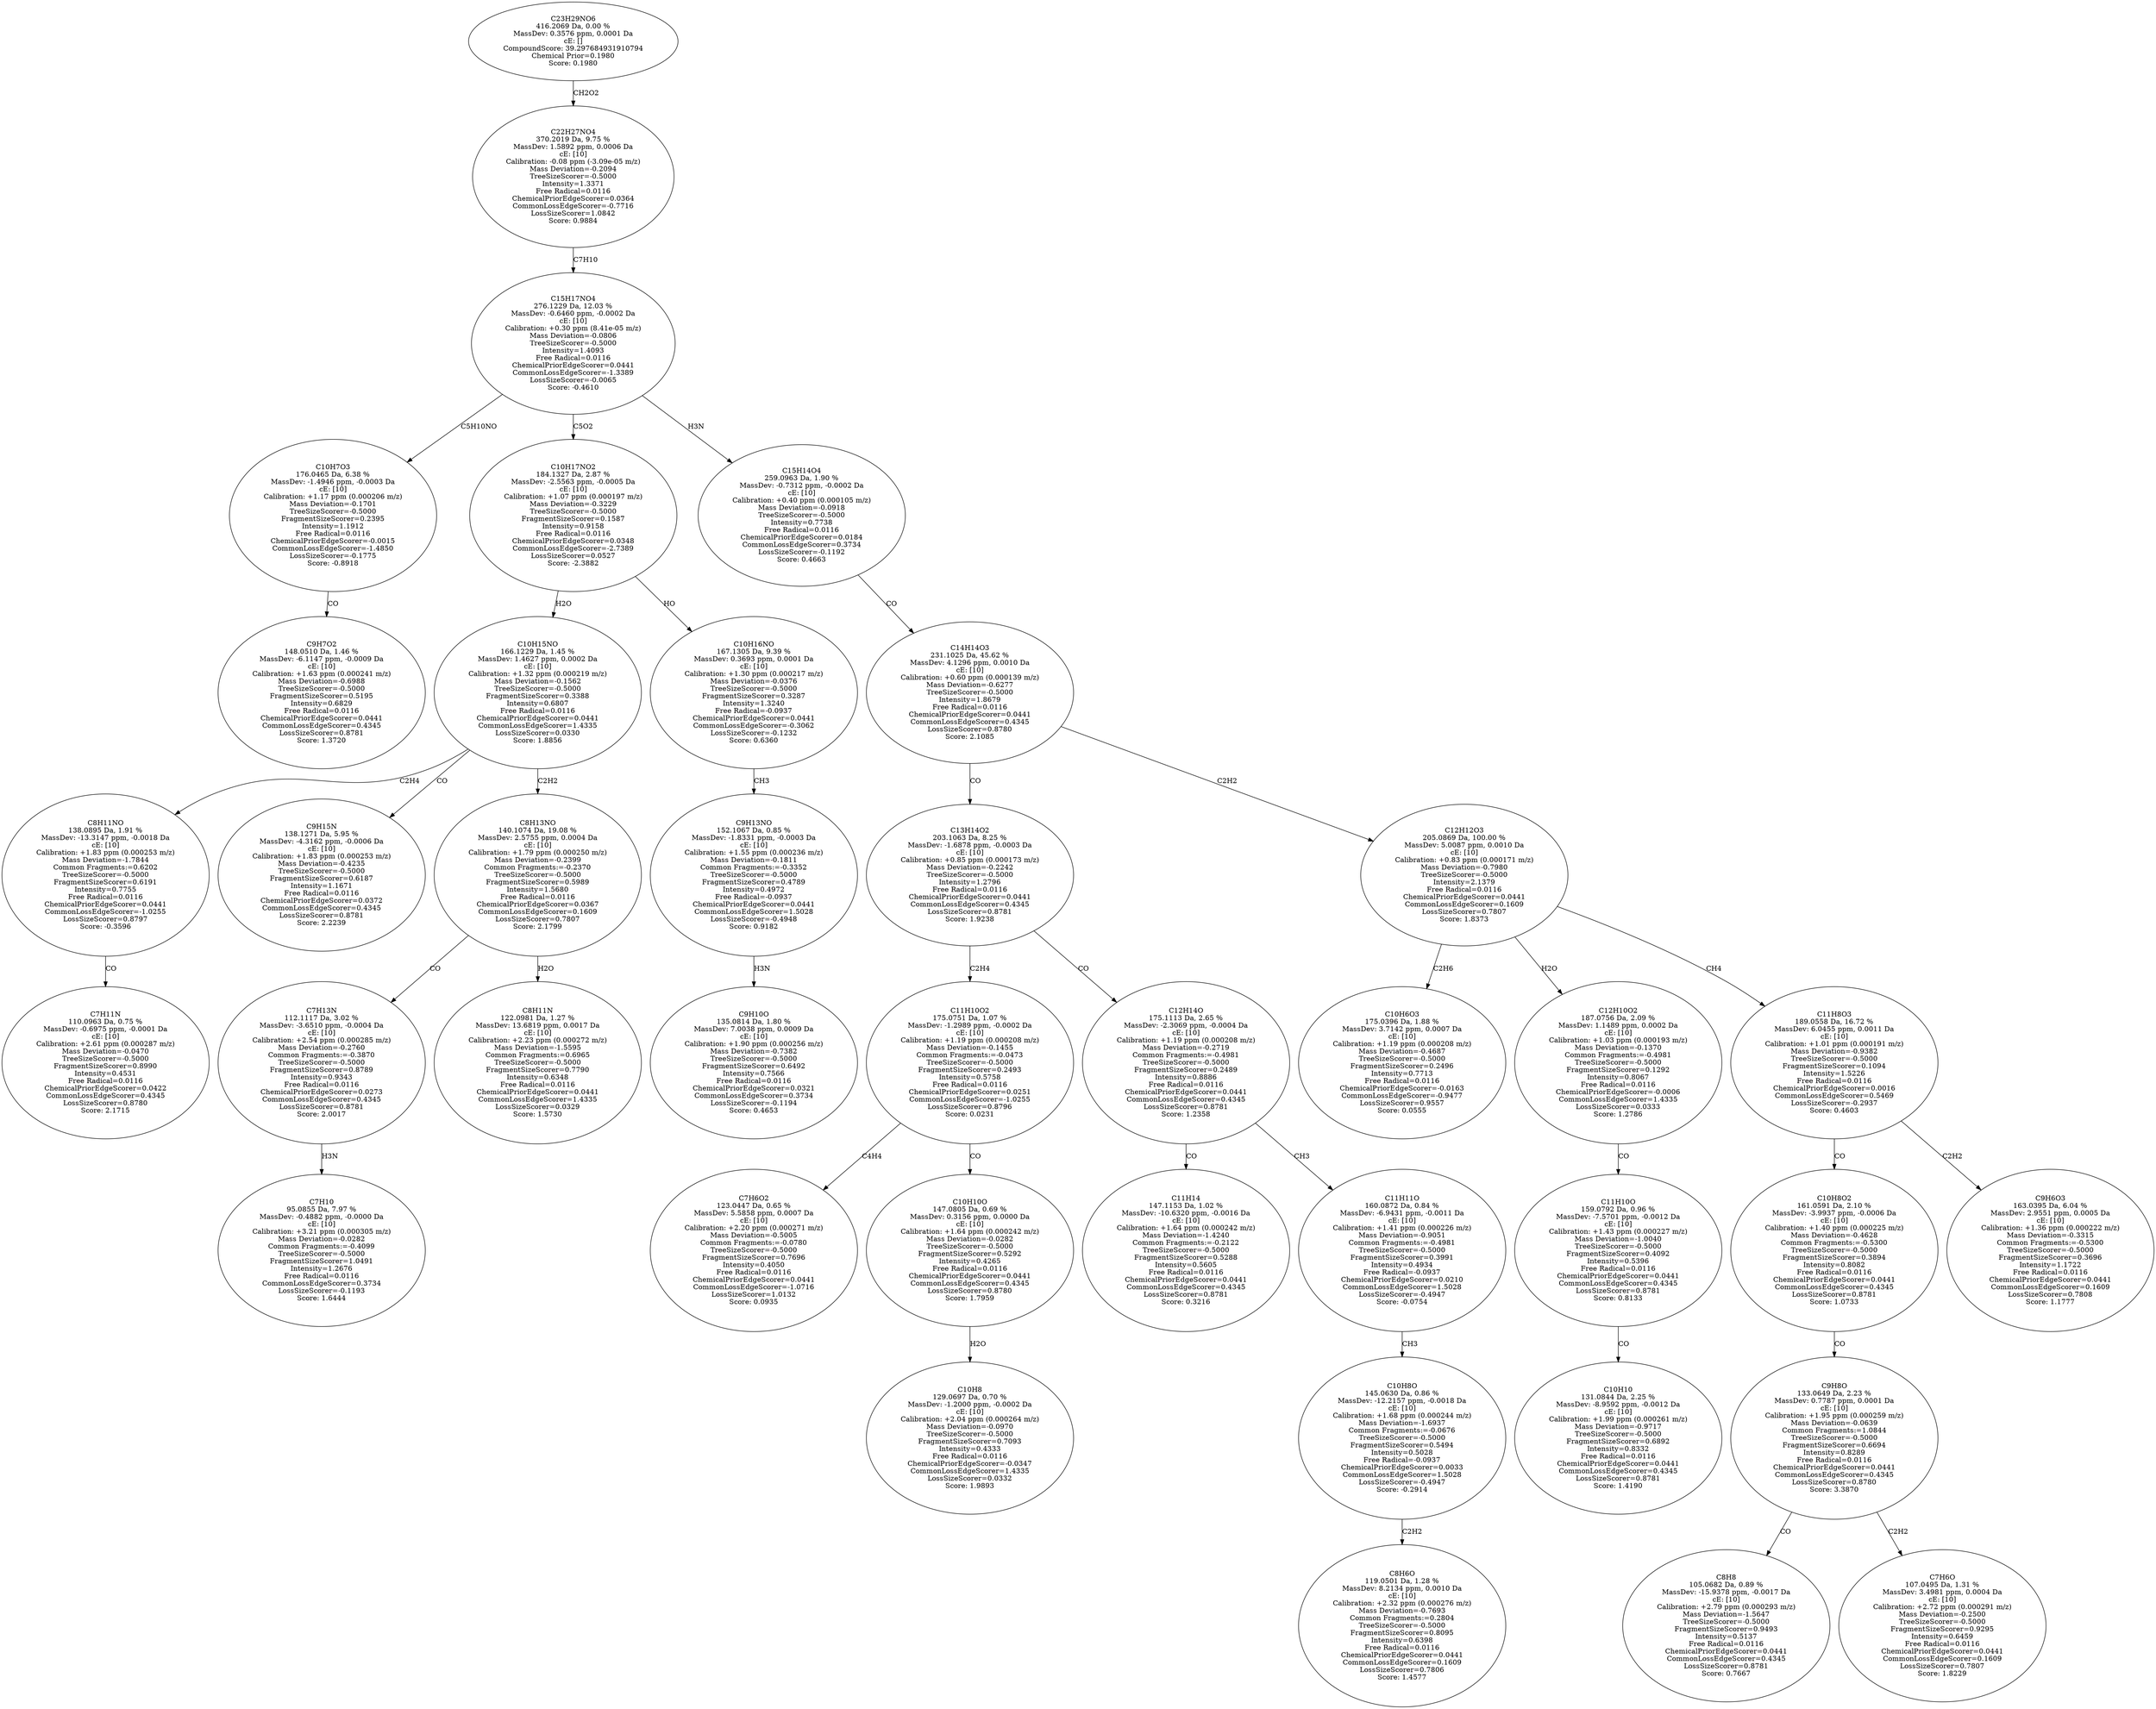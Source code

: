 strict digraph {
v1 [label="C9H7O2\n148.0510 Da, 1.46 %\nMassDev: -6.1147 ppm, -0.0009 Da\ncE: [10]\nCalibration: +1.63 ppm (0.000241 m/z)\nMass Deviation=-0.6988\nTreeSizeScorer=-0.5000\nFragmentSizeScorer=0.5195\nIntensity=0.6829\nFree Radical=0.0116\nChemicalPriorEdgeScorer=0.0441\nCommonLossEdgeScorer=0.4345\nLossSizeScorer=0.8781\nScore: 1.3720"];
v2 [label="C10H7O3\n176.0465 Da, 6.38 %\nMassDev: -1.4946 ppm, -0.0003 Da\ncE: [10]\nCalibration: +1.17 ppm (0.000206 m/z)\nMass Deviation=-0.1701\nTreeSizeScorer=-0.5000\nFragmentSizeScorer=0.2395\nIntensity=1.1912\nFree Radical=0.0116\nChemicalPriorEdgeScorer=-0.0015\nCommonLossEdgeScorer=-1.4850\nLossSizeScorer=-0.1775\nScore: -0.8918"];
v3 [label="C7H11N\n110.0963 Da, 0.75 %\nMassDev: -0.6975 ppm, -0.0001 Da\ncE: [10]\nCalibration: +2.61 ppm (0.000287 m/z)\nMass Deviation=-0.0470\nTreeSizeScorer=-0.5000\nFragmentSizeScorer=0.8990\nIntensity=0.4531\nFree Radical=0.0116\nChemicalPriorEdgeScorer=0.0422\nCommonLossEdgeScorer=0.4345\nLossSizeScorer=0.8780\nScore: 2.1715"];
v4 [label="C8H11NO\n138.0895 Da, 1.91 %\nMassDev: -13.3147 ppm, -0.0018 Da\ncE: [10]\nCalibration: +1.83 ppm (0.000253 m/z)\nMass Deviation=-1.7844\nCommon Fragments:=0.6202\nTreeSizeScorer=-0.5000\nFragmentSizeScorer=0.6191\nIntensity=0.7755\nFree Radical=0.0116\nChemicalPriorEdgeScorer=0.0441\nCommonLossEdgeScorer=-1.0255\nLossSizeScorer=0.8797\nScore: -0.3596"];
v5 [label="C9H15N\n138.1271 Da, 5.95 %\nMassDev: -4.3162 ppm, -0.0006 Da\ncE: [10]\nCalibration: +1.83 ppm (0.000253 m/z)\nMass Deviation=-0.4235\nTreeSizeScorer=-0.5000\nFragmentSizeScorer=0.6187\nIntensity=1.1671\nFree Radical=0.0116\nChemicalPriorEdgeScorer=0.0372\nCommonLossEdgeScorer=0.4345\nLossSizeScorer=0.8781\nScore: 2.2239"];
v6 [label="C7H10\n95.0855 Da, 7.97 %\nMassDev: -0.4882 ppm, -0.0000 Da\ncE: [10]\nCalibration: +3.21 ppm (0.000305 m/z)\nMass Deviation=-0.0282\nCommon Fragments:=-0.4099\nTreeSizeScorer=-0.5000\nFragmentSizeScorer=1.0491\nIntensity=1.2676\nFree Radical=0.0116\nCommonLossEdgeScorer=0.3734\nLossSizeScorer=-0.1193\nScore: 1.6444"];
v7 [label="C7H13N\n112.1117 Da, 3.02 %\nMassDev: -3.6510 ppm, -0.0004 Da\ncE: [10]\nCalibration: +2.54 ppm (0.000285 m/z)\nMass Deviation=-0.2760\nCommon Fragments:=-0.3870\nTreeSizeScorer=-0.5000\nFragmentSizeScorer=0.8789\nIntensity=0.9343\nFree Radical=0.0116\nChemicalPriorEdgeScorer=0.0273\nCommonLossEdgeScorer=0.4345\nLossSizeScorer=0.8781\nScore: 2.0017"];
v8 [label="C8H11N\n122.0981 Da, 1.27 %\nMassDev: 13.6819 ppm, 0.0017 Da\ncE: [10]\nCalibration: +2.23 ppm (0.000272 m/z)\nMass Deviation=-1.5595\nCommon Fragments:=0.6965\nTreeSizeScorer=-0.5000\nFragmentSizeScorer=0.7790\nIntensity=0.6348\nFree Radical=0.0116\nChemicalPriorEdgeScorer=0.0441\nCommonLossEdgeScorer=1.4335\nLossSizeScorer=0.0329\nScore: 1.5730"];
v9 [label="C8H13NO\n140.1074 Da, 19.08 %\nMassDev: 2.5755 ppm, 0.0004 Da\ncE: [10]\nCalibration: +1.79 ppm (0.000250 m/z)\nMass Deviation=-0.2399\nCommon Fragments:=-0.2370\nTreeSizeScorer=-0.5000\nFragmentSizeScorer=0.5989\nIntensity=1.5680\nFree Radical=0.0116\nChemicalPriorEdgeScorer=0.0367\nCommonLossEdgeScorer=0.1609\nLossSizeScorer=0.7807\nScore: 2.1799"];
v10 [label="C10H15NO\n166.1229 Da, 1.45 %\nMassDev: 1.4627 ppm, 0.0002 Da\ncE: [10]\nCalibration: +1.32 ppm (0.000219 m/z)\nMass Deviation=-0.1562\nTreeSizeScorer=-0.5000\nFragmentSizeScorer=0.3388\nIntensity=0.6807\nFree Radical=0.0116\nChemicalPriorEdgeScorer=0.0441\nCommonLossEdgeScorer=1.4335\nLossSizeScorer=0.0330\nScore: 1.8856"];
v11 [label="C9H10O\n135.0814 Da, 1.80 %\nMassDev: 7.0038 ppm, 0.0009 Da\ncE: [10]\nCalibration: +1.90 ppm (0.000256 m/z)\nMass Deviation=-0.7382\nTreeSizeScorer=-0.5000\nFragmentSizeScorer=0.6492\nIntensity=0.7566\nFree Radical=0.0116\nChemicalPriorEdgeScorer=0.0321\nCommonLossEdgeScorer=0.3734\nLossSizeScorer=-0.1194\nScore: 0.4653"];
v12 [label="C9H13NO\n152.1067 Da, 0.85 %\nMassDev: -1.8331 ppm, -0.0003 Da\ncE: [10]\nCalibration: +1.55 ppm (0.000236 m/z)\nMass Deviation=-0.1811\nCommon Fragments:=-0.3352\nTreeSizeScorer=-0.5000\nFragmentSizeScorer=0.4789\nIntensity=0.4972\nFree Radical=-0.0937\nChemicalPriorEdgeScorer=0.0441\nCommonLossEdgeScorer=1.5028\nLossSizeScorer=-0.4948\nScore: 0.9182"];
v13 [label="C10H16NO\n167.1305 Da, 9.39 %\nMassDev: 0.3693 ppm, 0.0001 Da\ncE: [10]\nCalibration: +1.30 ppm (0.000217 m/z)\nMass Deviation=-0.0376\nTreeSizeScorer=-0.5000\nFragmentSizeScorer=0.3287\nIntensity=1.3240\nFree Radical=-0.0937\nChemicalPriorEdgeScorer=0.0441\nCommonLossEdgeScorer=-0.3062\nLossSizeScorer=-0.1232\nScore: 0.6360"];
v14 [label="C10H17NO2\n184.1327 Da, 2.87 %\nMassDev: -2.5563 ppm, -0.0005 Da\ncE: [10]\nCalibration: +1.07 ppm (0.000197 m/z)\nMass Deviation=-0.3229\nTreeSizeScorer=-0.5000\nFragmentSizeScorer=0.1587\nIntensity=0.9158\nFree Radical=0.0116\nChemicalPriorEdgeScorer=0.0348\nCommonLossEdgeScorer=-2.7389\nLossSizeScorer=0.0527\nScore: -2.3882"];
v15 [label="C7H6O2\n123.0447 Da, 0.65 %\nMassDev: 5.5858 ppm, 0.0007 Da\ncE: [10]\nCalibration: +2.20 ppm (0.000271 m/z)\nMass Deviation=-0.5005\nCommon Fragments:=-0.0780\nTreeSizeScorer=-0.5000\nFragmentSizeScorer=0.7696\nIntensity=0.4050\nFree Radical=0.0116\nChemicalPriorEdgeScorer=0.0441\nCommonLossEdgeScorer=-1.0716\nLossSizeScorer=1.0132\nScore: 0.0935"];
v16 [label="C10H8\n129.0697 Da, 0.70 %\nMassDev: -1.2000 ppm, -0.0002 Da\ncE: [10]\nCalibration: +2.04 ppm (0.000264 m/z)\nMass Deviation=-0.0970\nTreeSizeScorer=-0.5000\nFragmentSizeScorer=0.7093\nIntensity=0.4333\nFree Radical=0.0116\nChemicalPriorEdgeScorer=-0.0347\nCommonLossEdgeScorer=1.4335\nLossSizeScorer=0.0332\nScore: 1.9893"];
v17 [label="C10H10O\n147.0805 Da, 0.69 %\nMassDev: 0.3156 ppm, 0.0000 Da\ncE: [10]\nCalibration: +1.64 ppm (0.000242 m/z)\nMass Deviation=-0.0282\nTreeSizeScorer=-0.5000\nFragmentSizeScorer=0.5292\nIntensity=0.4265\nFree Radical=0.0116\nChemicalPriorEdgeScorer=0.0441\nCommonLossEdgeScorer=0.4345\nLossSizeScorer=0.8780\nScore: 1.7959"];
v18 [label="C11H10O2\n175.0751 Da, 1.07 %\nMassDev: -1.2989 ppm, -0.0002 Da\ncE: [10]\nCalibration: +1.19 ppm (0.000208 m/z)\nMass Deviation=-0.1455\nCommon Fragments:=-0.0473\nTreeSizeScorer=-0.5000\nFragmentSizeScorer=0.2493\nIntensity=0.5758\nFree Radical=0.0116\nChemicalPriorEdgeScorer=0.0251\nCommonLossEdgeScorer=-1.0255\nLossSizeScorer=0.8796\nScore: 0.0231"];
v19 [label="C11H14\n147.1153 Da, 1.02 %\nMassDev: -10.6320 ppm, -0.0016 Da\ncE: [10]\nCalibration: +1.64 ppm (0.000242 m/z)\nMass Deviation=-1.4240\nCommon Fragments:=-0.2122\nTreeSizeScorer=-0.5000\nFragmentSizeScorer=0.5288\nIntensity=0.5605\nFree Radical=0.0116\nChemicalPriorEdgeScorer=0.0441\nCommonLossEdgeScorer=0.4345\nLossSizeScorer=0.8781\nScore: 0.3216"];
v20 [label="C8H6O\n119.0501 Da, 1.28 %\nMassDev: 8.2134 ppm, 0.0010 Da\ncE: [10]\nCalibration: +2.32 ppm (0.000276 m/z)\nMass Deviation=-0.7693\nCommon Fragments:=0.2804\nTreeSizeScorer=-0.5000\nFragmentSizeScorer=0.8095\nIntensity=0.6398\nFree Radical=0.0116\nChemicalPriorEdgeScorer=0.0441\nCommonLossEdgeScorer=0.1609\nLossSizeScorer=0.7806\nScore: 1.4577"];
v21 [label="C10H8O\n145.0630 Da, 0.86 %\nMassDev: -12.2157 ppm, -0.0018 Da\ncE: [10]\nCalibration: +1.68 ppm (0.000244 m/z)\nMass Deviation=-1.6937\nCommon Fragments:=-0.0676\nTreeSizeScorer=-0.5000\nFragmentSizeScorer=0.5494\nIntensity=0.5028\nFree Radical=-0.0937\nChemicalPriorEdgeScorer=0.0033\nCommonLossEdgeScorer=1.5028\nLossSizeScorer=-0.4947\nScore: -0.2914"];
v22 [label="C11H11O\n160.0872 Da, 0.84 %\nMassDev: -6.9431 ppm, -0.0011 Da\ncE: [10]\nCalibration: +1.41 ppm (0.000226 m/z)\nMass Deviation=-0.9051\nCommon Fragments:=-0.4981\nTreeSizeScorer=-0.5000\nFragmentSizeScorer=0.3991\nIntensity=0.4934\nFree Radical=-0.0937\nChemicalPriorEdgeScorer=0.0210\nCommonLossEdgeScorer=1.5028\nLossSizeScorer=-0.4947\nScore: -0.0754"];
v23 [label="C12H14O\n175.1113 Da, 2.65 %\nMassDev: -2.3069 ppm, -0.0004 Da\ncE: [10]\nCalibration: +1.19 ppm (0.000208 m/z)\nMass Deviation=-0.2719\nCommon Fragments:=-0.4981\nTreeSizeScorer=-0.5000\nFragmentSizeScorer=0.2489\nIntensity=0.8886\nFree Radical=0.0116\nChemicalPriorEdgeScorer=0.0441\nCommonLossEdgeScorer=0.4345\nLossSizeScorer=0.8781\nScore: 1.2358"];
v24 [label="C13H14O2\n203.1063 Da, 8.25 %\nMassDev: -1.6878 ppm, -0.0003 Da\ncE: [10]\nCalibration: +0.85 ppm (0.000173 m/z)\nMass Deviation=-0.2242\nTreeSizeScorer=-0.5000\nIntensity=1.2796\nFree Radical=0.0116\nChemicalPriorEdgeScorer=0.0441\nCommonLossEdgeScorer=0.4345\nLossSizeScorer=0.8781\nScore: 1.9238"];
v25 [label="C10H6O3\n175.0396 Da, 1.88 %\nMassDev: 3.7142 ppm, 0.0007 Da\ncE: [10]\nCalibration: +1.19 ppm (0.000208 m/z)\nMass Deviation=-0.4687\nTreeSizeScorer=-0.5000\nFragmentSizeScorer=0.2496\nIntensity=0.7713\nFree Radical=0.0116\nChemicalPriorEdgeScorer=-0.0163\nCommonLossEdgeScorer=-0.9477\nLossSizeScorer=0.9557\nScore: 0.0555"];
v26 [label="C10H10\n131.0844 Da, 2.25 %\nMassDev: -8.9592 ppm, -0.0012 Da\ncE: [10]\nCalibration: +1.99 ppm (0.000261 m/z)\nMass Deviation=-0.9717\nTreeSizeScorer=-0.5000\nFragmentSizeScorer=0.6892\nIntensity=0.8332\nFree Radical=0.0116\nChemicalPriorEdgeScorer=0.0441\nCommonLossEdgeScorer=0.4345\nLossSizeScorer=0.8781\nScore: 1.4190"];
v27 [label="C11H10O\n159.0792 Da, 0.96 %\nMassDev: -7.5701 ppm, -0.0012 Da\ncE: [10]\nCalibration: +1.43 ppm (0.000227 m/z)\nMass Deviation=-1.0040\nTreeSizeScorer=-0.5000\nFragmentSizeScorer=0.4092\nIntensity=0.5396\nFree Radical=0.0116\nChemicalPriorEdgeScorer=0.0441\nCommonLossEdgeScorer=0.4345\nLossSizeScorer=0.8781\nScore: 0.8133"];
v28 [label="C12H10O2\n187.0756 Da, 2.09 %\nMassDev: 1.1489 ppm, 0.0002 Da\ncE: [10]\nCalibration: +1.03 ppm (0.000193 m/z)\nMass Deviation=-0.1370\nCommon Fragments:=-0.4981\nTreeSizeScorer=-0.5000\nFragmentSizeScorer=0.1292\nIntensity=0.8067\nFree Radical=0.0116\nChemicalPriorEdgeScorer=-0.0006\nCommonLossEdgeScorer=1.4335\nLossSizeScorer=0.0333\nScore: 1.2786"];
v29 [label="C8H8\n105.0682 Da, 0.89 %\nMassDev: -15.9378 ppm, -0.0017 Da\ncE: [10]\nCalibration: +2.79 ppm (0.000293 m/z)\nMass Deviation=-1.5647\nTreeSizeScorer=-0.5000\nFragmentSizeScorer=0.9493\nIntensity=0.5137\nFree Radical=0.0116\nChemicalPriorEdgeScorer=0.0441\nCommonLossEdgeScorer=0.4345\nLossSizeScorer=0.8781\nScore: 0.7667"];
v30 [label="C7H6O\n107.0495 Da, 1.31 %\nMassDev: 3.4981 ppm, 0.0004 Da\ncE: [10]\nCalibration: +2.72 ppm (0.000291 m/z)\nMass Deviation=-0.2500\nTreeSizeScorer=-0.5000\nFragmentSizeScorer=0.9295\nIntensity=0.6459\nFree Radical=0.0116\nChemicalPriorEdgeScorer=0.0441\nCommonLossEdgeScorer=0.1609\nLossSizeScorer=0.7807\nScore: 1.8229"];
v31 [label="C9H8O\n133.0649 Da, 2.23 %\nMassDev: 0.7787 ppm, 0.0001 Da\ncE: [10]\nCalibration: +1.95 ppm (0.000259 m/z)\nMass Deviation=-0.0639\nCommon Fragments:=1.0844\nTreeSizeScorer=-0.5000\nFragmentSizeScorer=0.6694\nIntensity=0.8289\nFree Radical=0.0116\nChemicalPriorEdgeScorer=0.0441\nCommonLossEdgeScorer=0.4345\nLossSizeScorer=0.8780\nScore: 3.3870"];
v32 [label="C10H8O2\n161.0591 Da, 2.10 %\nMassDev: -3.9937 ppm, -0.0006 Da\ncE: [10]\nCalibration: +1.40 ppm (0.000225 m/z)\nMass Deviation=-0.4628\nCommon Fragments:=-0.5300\nTreeSizeScorer=-0.5000\nFragmentSizeScorer=0.3894\nIntensity=0.8082\nFree Radical=0.0116\nChemicalPriorEdgeScorer=0.0441\nCommonLossEdgeScorer=0.4345\nLossSizeScorer=0.8781\nScore: 1.0733"];
v33 [label="C9H6O3\n163.0395 Da, 6.04 %\nMassDev: 2.9551 ppm, 0.0005 Da\ncE: [10]\nCalibration: +1.36 ppm (0.000222 m/z)\nMass Deviation=-0.3315\nCommon Fragments:=-0.5300\nTreeSizeScorer=-0.5000\nFragmentSizeScorer=0.3696\nIntensity=1.1722\nFree Radical=0.0116\nChemicalPriorEdgeScorer=0.0441\nCommonLossEdgeScorer=0.1609\nLossSizeScorer=0.7808\nScore: 1.1777"];
v34 [label="C11H8O3\n189.0558 Da, 16.72 %\nMassDev: 6.0455 ppm, 0.0011 Da\ncE: [10]\nCalibration: +1.01 ppm (0.000191 m/z)\nMass Deviation=-0.9382\nTreeSizeScorer=-0.5000\nFragmentSizeScorer=0.1094\nIntensity=1.5226\nFree Radical=0.0116\nChemicalPriorEdgeScorer=0.0016\nCommonLossEdgeScorer=0.5469\nLossSizeScorer=-0.2937\nScore: 0.4603"];
v35 [label="C12H12O3\n205.0869 Da, 100.00 %\nMassDev: 5.0087 ppm, 0.0010 Da\ncE: [10]\nCalibration: +0.83 ppm (0.000171 m/z)\nMass Deviation=-0.7980\nTreeSizeScorer=-0.5000\nIntensity=2.1379\nFree Radical=0.0116\nChemicalPriorEdgeScorer=0.0441\nCommonLossEdgeScorer=0.1609\nLossSizeScorer=0.7807\nScore: 1.8373"];
v36 [label="C14H14O3\n231.1025 Da, 45.62 %\nMassDev: 4.1296 ppm, 0.0010 Da\ncE: [10]\nCalibration: +0.60 ppm (0.000139 m/z)\nMass Deviation=-0.6277\nTreeSizeScorer=-0.5000\nIntensity=1.8679\nFree Radical=0.0116\nChemicalPriorEdgeScorer=0.0441\nCommonLossEdgeScorer=0.4345\nLossSizeScorer=0.8780\nScore: 2.1085"];
v37 [label="C15H14O4\n259.0963 Da, 1.90 %\nMassDev: -0.7312 ppm, -0.0002 Da\ncE: [10]\nCalibration: +0.40 ppm (0.000105 m/z)\nMass Deviation=-0.0918\nTreeSizeScorer=-0.5000\nIntensity=0.7738\nFree Radical=0.0116\nChemicalPriorEdgeScorer=0.0184\nCommonLossEdgeScorer=0.3734\nLossSizeScorer=-0.1192\nScore: 0.4663"];
v38 [label="C15H17NO4\n276.1229 Da, 12.03 %\nMassDev: -0.6460 ppm, -0.0002 Da\ncE: [10]\nCalibration: +0.30 ppm (8.41e-05 m/z)\nMass Deviation=-0.0806\nTreeSizeScorer=-0.5000\nIntensity=1.4093\nFree Radical=0.0116\nChemicalPriorEdgeScorer=0.0441\nCommonLossEdgeScorer=-1.3389\nLossSizeScorer=-0.0065\nScore: -0.4610"];
v39 [label="C22H27NO4\n370.2019 Da, 9.75 %\nMassDev: 1.5892 ppm, 0.0006 Da\ncE: [10]\nCalibration: -0.08 ppm (-3.09e-05 m/z)\nMass Deviation=-0.2094\nTreeSizeScorer=-0.5000\nIntensity=1.3371\nFree Radical=0.0116\nChemicalPriorEdgeScorer=0.0364\nCommonLossEdgeScorer=-0.7716\nLossSizeScorer=1.0842\nScore: 0.9884"];
v40 [label="C23H29NO6\n416.2069 Da, 0.00 %\nMassDev: 0.3576 ppm, 0.0001 Da\ncE: []\nCompoundScore: 39.297684931910794\nChemical Prior=0.1980\nScore: 0.1980"];
v2 -> v1 [label="CO"];
v38 -> v2 [label="C5H10NO"];
v4 -> v3 [label="CO"];
v10 -> v4 [label="C2H4"];
v10 -> v5 [label="CO"];
v7 -> v6 [label="H3N"];
v9 -> v7 [label="CO"];
v9 -> v8 [label="H2O"];
v10 -> v9 [label="C2H2"];
v14 -> v10 [label="H2O"];
v12 -> v11 [label="H3N"];
v13 -> v12 [label="CH3"];
v14 -> v13 [label="HO"];
v38 -> v14 [label="C5O2"];
v18 -> v15 [label="C4H4"];
v17 -> v16 [label="H2O"];
v18 -> v17 [label="CO"];
v24 -> v18 [label="C2H4"];
v23 -> v19 [label="CO"];
v21 -> v20 [label="C2H2"];
v22 -> v21 [label="CH3"];
v23 -> v22 [label="CH3"];
v24 -> v23 [label="CO"];
v36 -> v24 [label="CO"];
v35 -> v25 [label="C2H6"];
v27 -> v26 [label="CO"];
v28 -> v27 [label="CO"];
v35 -> v28 [label="H2O"];
v31 -> v29 [label="CO"];
v31 -> v30 [label="C2H2"];
v32 -> v31 [label="CO"];
v34 -> v32 [label="CO"];
v34 -> v33 [label="C2H2"];
v35 -> v34 [label="CH4"];
v36 -> v35 [label="C2H2"];
v37 -> v36 [label="CO"];
v38 -> v37 [label="H3N"];
v39 -> v38 [label="C7H10"];
v40 -> v39 [label="CH2O2"];
}